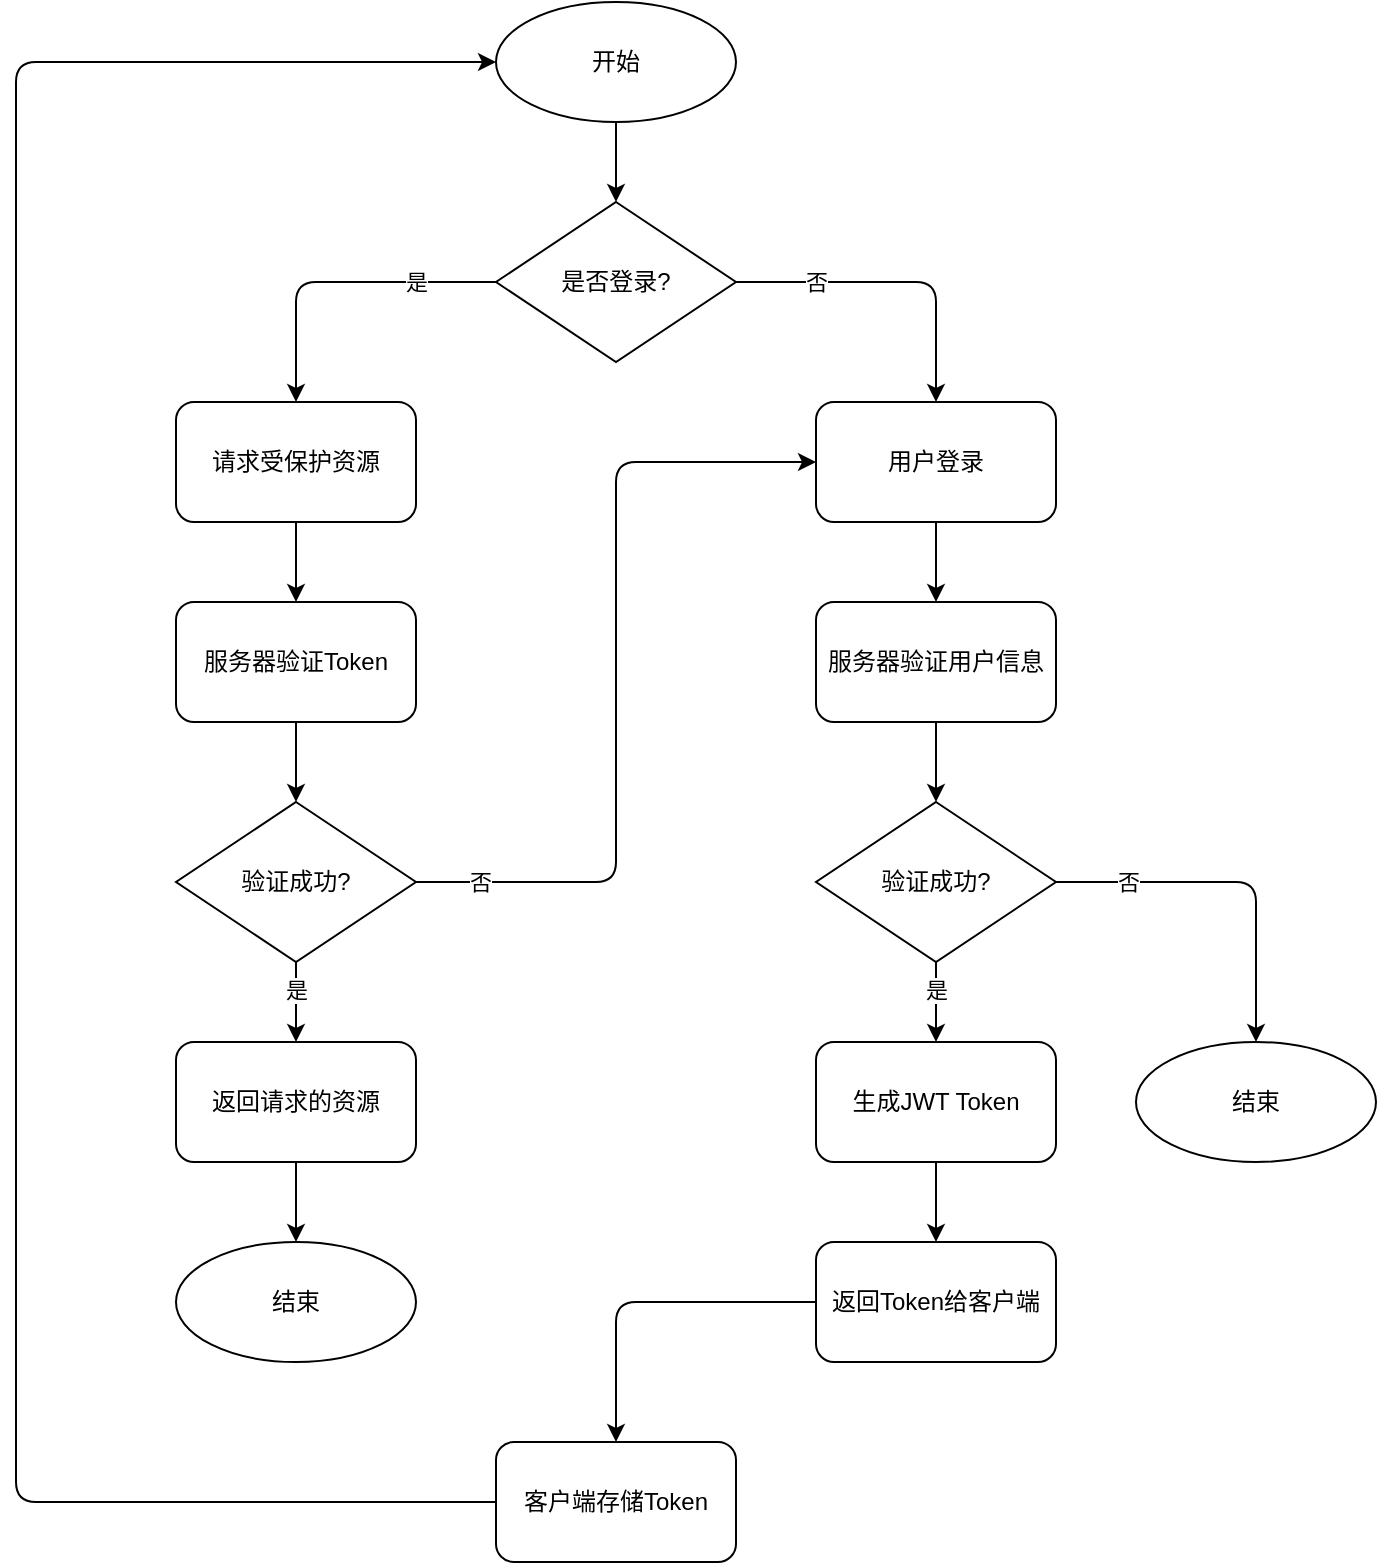 <mxfile version="24.7.17">
  <diagram id="auth-flow" name="认证流程图">
    <mxGraphModel dx="1727" dy="1042" grid="1" gridSize="10" guides="1" tooltips="1" connect="1" arrows="1" fold="1" page="1" pageScale="1" pageWidth="827" pageHeight="1169" math="0" shadow="0">
      <root>
        <mxCell id="0" />
        <mxCell id="1" parent="0" />
        <mxCell id="start" value="开始" style="ellipse;whiteSpace=wrap;html=1;" parent="1" vertex="1">
          <mxGeometry x="320" y="40" width="120" height="60" as="geometry" />
        </mxCell>
        <mxCell id="is-registered" value="是否登录?" style="rhombus;whiteSpace=wrap;html=1;" parent="1" vertex="1">
          <mxGeometry x="320" y="140" width="120" height="80" as="geometry" />
        </mxCell>
        <mxCell id="request-resource" value="请求受保护资源" style="rounded=1;whiteSpace=wrap;html=1;" parent="1" vertex="1">
          <mxGeometry x="160" y="240" width="120" height="60" as="geometry" />
        </mxCell>
        <mxCell id="user-login" value="用户登录" style="rounded=1;whiteSpace=wrap;html=1;" parent="1" vertex="1">
          <mxGeometry x="480" y="240" width="120" height="60" as="geometry" />
        </mxCell>
        <mxCell id="validate-token" value="服务器验证Token" style="rounded=1;whiteSpace=wrap;html=1;" parent="1" vertex="1">
          <mxGeometry x="160" y="340" width="120" height="60" as="geometry" />
        </mxCell>
        <mxCell id="validate-user" value="服务器验证用户信息" style="rounded=1;whiteSpace=wrap;html=1;" parent="1" vertex="1">
          <mxGeometry x="480" y="340" width="120" height="60" as="geometry" />
        </mxCell>
        <mxCell id="validate-success1" value="验证成功?" style="rhombus;whiteSpace=wrap;html=1;" parent="1" vertex="1">
          <mxGeometry x="160" y="440" width="120" height="80" as="geometry" />
        </mxCell>
        <mxCell id="validate-success2" value="验证成功?" style="rhombus;whiteSpace=wrap;html=1;" parent="1" vertex="1">
          <mxGeometry x="480" y="440" width="120" height="80" as="geometry" />
        </mxCell>
        <mxCell id="return-resource" value="返回请求的资源" style="rounded=1;whiteSpace=wrap;html=1;" parent="1" vertex="1">
          <mxGeometry x="160" y="560" width="120" height="60" as="geometry" />
        </mxCell>
        <mxCell id="generate-jwt" value="生成JWT Token" style="rounded=1;whiteSpace=wrap;html=1;" parent="1" vertex="1">
          <mxGeometry x="480" y="560" width="120" height="60" as="geometry" />
        </mxCell>
        <mxCell id="end1" value="结束" style="ellipse;whiteSpace=wrap;html=1;" parent="1" vertex="1">
          <mxGeometry x="160" y="660" width="120" height="60" as="geometry" />
        </mxCell>
        <mxCell id="return-token" value="返回Token给客户端" style="rounded=1;whiteSpace=wrap;html=1;" parent="1" vertex="1">
          <mxGeometry x="480" y="660" width="120" height="60" as="geometry" />
        </mxCell>
        <mxCell id="end2" value="结束" style="ellipse;whiteSpace=wrap;html=1;" parent="1" vertex="1">
          <mxGeometry x="640" y="560" width="120" height="60" as="geometry" />
        </mxCell>
        <mxCell id="store-token" value="客户端存储Token" style="rounded=1;whiteSpace=wrap;html=1;" parent="1" vertex="1">
          <mxGeometry x="320" y="760" width="120" height="60" as="geometry" />
        </mxCell>
        <mxCell id="edge1" value="" style="endArrow=classic;html=1;exitX=0.5;exitY=1;entryX=0.5;entryY=0;" parent="1" source="start" target="is-registered" edge="1">
          <mxGeometry width="50" height="50" relative="1" as="geometry" />
        </mxCell>
        <mxCell id="edge2" value="是" style="endArrow=classic;html=1;exitX=0;exitY=0.5;entryX=0.5;entryY=0;edgeStyle=orthogonalEdgeStyle;" parent="1" source="is-registered" target="request-resource" edge="1">
          <mxGeometry x="-0.5" relative="1" as="geometry">
            <mxPoint as="offset" />
          </mxGeometry>
        </mxCell>
        <mxCell id="edge3" value="否" style="endArrow=classic;html=1;exitX=1;exitY=0.5;entryX=0.5;entryY=0;edgeStyle=orthogonalEdgeStyle;" parent="1" source="is-registered" target="user-login" edge="1">
          <mxGeometry x="-0.5" relative="1" as="geometry">
            <mxPoint as="offset" />
          </mxGeometry>
        </mxCell>
        <mxCell id="edge4" value="" style="endArrow=classic;html=1;exitX=0.5;exitY=1;entryX=0.5;entryY=0;" parent="1" source="request-resource" target="validate-token" edge="1">
          <mxGeometry width="50" height="50" relative="1" as="geometry" />
        </mxCell>
        <mxCell id="edge5" value="" style="endArrow=classic;html=1;exitX=0.5;exitY=1;entryX=0.5;entryY=0;" parent="1" source="user-login" target="validate-user" edge="1">
          <mxGeometry width="50" height="50" relative="1" as="geometry" />
        </mxCell>
        <mxCell id="edge6" value="" style="endArrow=classic;html=1;exitX=0.5;exitY=1;entryX=0.5;entryY=0;" parent="1" source="validate-token" target="validate-success1" edge="1">
          <mxGeometry width="50" height="50" relative="1" as="geometry" />
        </mxCell>
        <mxCell id="edge7" value="" style="endArrow=classic;html=1;exitX=0.5;exitY=1;entryX=0.5;entryY=0;" parent="1" source="validate-user" target="validate-success2" edge="1">
          <mxGeometry width="50" height="50" relative="1" as="geometry" />
        </mxCell>
        <mxCell id="edge8" value="是" style="endArrow=classic;html=1;exitX=0.5;exitY=1;entryX=0.5;entryY=0;" parent="1" source="validate-success1" target="return-resource" edge="1">
          <mxGeometry x="-0.333" relative="1" as="geometry">
            <mxPoint as="offset" />
          </mxGeometry>
        </mxCell>
        <mxCell id="edge9" value="否" style="endArrow=classic;html=1;exitX=1;exitY=0.5;entryX=0;entryY=0.5;edgeStyle=orthogonalEdgeStyle;" parent="1" source="validate-success1" target="user-login" edge="1">
          <mxGeometry x="-0.846" relative="1" as="geometry">
            <Array as="points">
              <mxPoint x="380" y="480" />
              <mxPoint x="380" y="270" />
            </Array>
            <mxPoint as="offset" />
          </mxGeometry>
        </mxCell>
        <mxCell id="edge10" value="是" style="endArrow=classic;html=1;exitX=0.5;exitY=1;entryX=0.5;entryY=0;" parent="1" source="validate-success2" target="generate-jwt" edge="1">
          <mxGeometry x="-0.333" relative="1" as="geometry">
            <mxPoint as="offset" />
          </mxGeometry>
        </mxCell>
        <mxCell id="edge11" value="否" style="endArrow=classic;html=1;exitX=1;exitY=0.5;entryX=0.5;entryY=0;edgeStyle=orthogonalEdgeStyle;" parent="1" source="validate-success2" target="end2" edge="1">
          <mxGeometry x="-0.6" relative="1" as="geometry">
            <mxPoint as="offset" />
          </mxGeometry>
        </mxCell>
        <mxCell id="edge12" value="" style="endArrow=classic;html=1;exitX=0.5;exitY=1;entryX=0.5;entryY=0;" parent="1" source="return-resource" target="end1" edge="1">
          <mxGeometry width="50" height="50" relative="1" as="geometry" />
        </mxCell>
        <mxCell id="edge13" value="" style="endArrow=classic;html=1;exitX=0.5;exitY=1;entryX=0.5;entryY=0;" parent="1" source="generate-jwt" target="return-token" edge="1">
          <mxGeometry width="50" height="50" relative="1" as="geometry" />
        </mxCell>
        <mxCell id="edge14" value="" style="endArrow=classic;html=1;exitX=0;exitY=0.5;entryX=0.5;entryY=0;edgeStyle=orthogonalEdgeStyle;" parent="1" source="return-token" target="store-token" edge="1">
          <mxGeometry width="50" height="50" relative="1" as="geometry">
            <Array as="points">
              <mxPoint x="380" y="690" />
            </Array>
          </mxGeometry>
        </mxCell>
        <mxCell id="edge15" value="" style="endArrow=classic;html=1;exitX=0;exitY=0.5;entryX=0;entryY=0.5;edgeStyle=orthogonalEdgeStyle;" parent="1" source="store-token" target="start" edge="1">
          <mxGeometry width="50" height="50" relative="1" as="geometry">
            <Array as="points">
              <mxPoint x="80" y="790" />
              <mxPoint x="80" y="70" />
            </Array>
          </mxGeometry>
        </mxCell>
      </root>
    </mxGraphModel>
  </diagram>
</mxfile>
